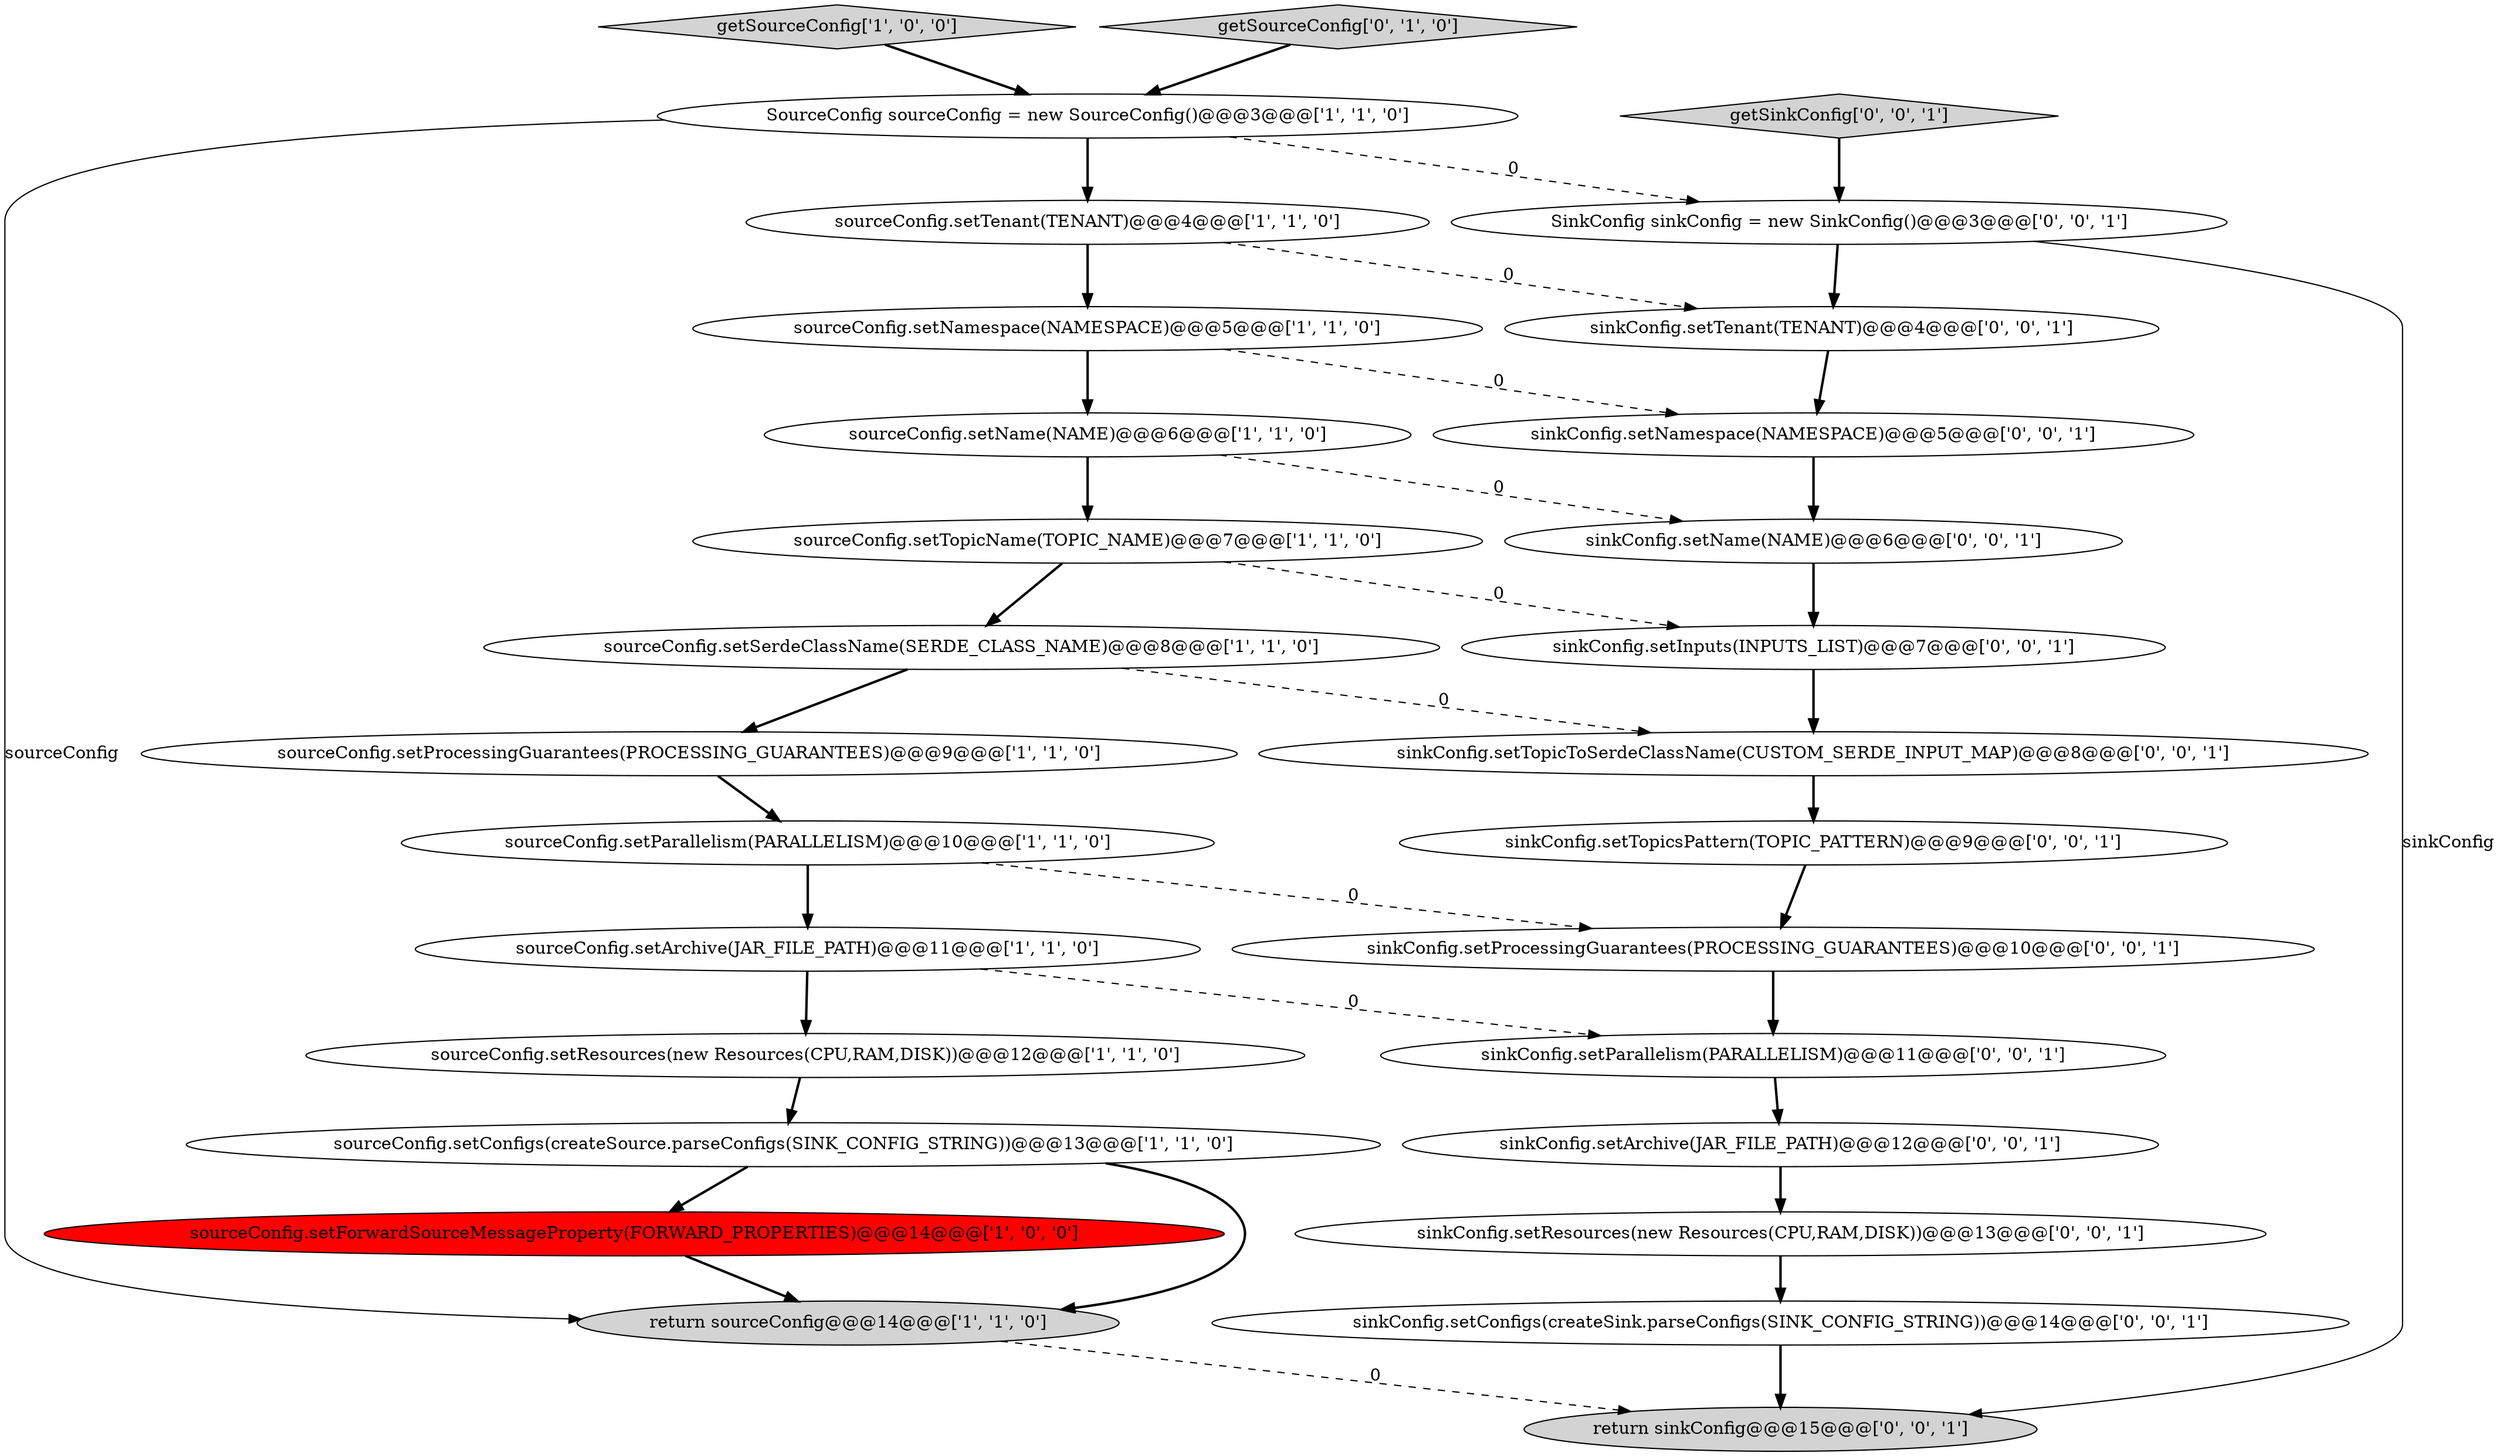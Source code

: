 digraph {
3 [style = filled, label = "sourceConfig.setTenant(TENANT)@@@4@@@['1', '1', '0']", fillcolor = white, shape = ellipse image = "AAA0AAABBB1BBB"];
15 [style = filled, label = "sinkConfig.setParallelism(PARALLELISM)@@@11@@@['0', '0', '1']", fillcolor = white, shape = ellipse image = "AAA0AAABBB3BBB"];
17 [style = filled, label = "sinkConfig.setName(NAME)@@@6@@@['0', '0', '1']", fillcolor = white, shape = ellipse image = "AAA0AAABBB3BBB"];
20 [style = filled, label = "sinkConfig.setConfigs(createSink.parseConfigs(SINK_CONFIG_STRING))@@@14@@@['0', '0', '1']", fillcolor = white, shape = ellipse image = "AAA0AAABBB3BBB"];
22 [style = filled, label = "sinkConfig.setTopicToSerdeClassName(CUSTOM_SERDE_INPUT_MAP)@@@8@@@['0', '0', '1']", fillcolor = white, shape = ellipse image = "AAA0AAABBB3BBB"];
11 [style = filled, label = "sourceConfig.setNamespace(NAMESPACE)@@@5@@@['1', '1', '0']", fillcolor = white, shape = ellipse image = "AAA0AAABBB1BBB"];
23 [style = filled, label = "sinkConfig.setNamespace(NAMESPACE)@@@5@@@['0', '0', '1']", fillcolor = white, shape = ellipse image = "AAA0AAABBB3BBB"];
13 [style = filled, label = "sourceConfig.setProcessingGuarantees(PROCESSING_GUARANTEES)@@@9@@@['1', '1', '0']", fillcolor = white, shape = ellipse image = "AAA0AAABBB1BBB"];
7 [style = filled, label = "sourceConfig.setConfigs(createSource.parseConfigs(SINK_CONFIG_STRING))@@@13@@@['1', '1', '0']", fillcolor = white, shape = ellipse image = "AAA0AAABBB1BBB"];
26 [style = filled, label = "sinkConfig.setInputs(INPUTS_LIST)@@@7@@@['0', '0', '1']", fillcolor = white, shape = ellipse image = "AAA0AAABBB3BBB"];
28 [style = filled, label = "sinkConfig.setResources(new Resources(CPU,RAM,DISK))@@@13@@@['0', '0', '1']", fillcolor = white, shape = ellipse image = "AAA0AAABBB3BBB"];
12 [style = filled, label = "sourceConfig.setTopicName(TOPIC_NAME)@@@7@@@['1', '1', '0']", fillcolor = white, shape = ellipse image = "AAA0AAABBB1BBB"];
8 [style = filled, label = "sourceConfig.setArchive(JAR_FILE_PATH)@@@11@@@['1', '1', '0']", fillcolor = white, shape = ellipse image = "AAA0AAABBB1BBB"];
2 [style = filled, label = "return sourceConfig@@@14@@@['1', '1', '0']", fillcolor = lightgray, shape = ellipse image = "AAA0AAABBB1BBB"];
4 [style = filled, label = "sourceConfig.setName(NAME)@@@6@@@['1', '1', '0']", fillcolor = white, shape = ellipse image = "AAA0AAABBB1BBB"];
18 [style = filled, label = "SinkConfig sinkConfig = new SinkConfig()@@@3@@@['0', '0', '1']", fillcolor = white, shape = ellipse image = "AAA0AAABBB3BBB"];
6 [style = filled, label = "getSourceConfig['1', '0', '0']", fillcolor = lightgray, shape = diamond image = "AAA0AAABBB1BBB"];
1 [style = filled, label = "sourceConfig.setSerdeClassName(SERDE_CLASS_NAME)@@@8@@@['1', '1', '0']", fillcolor = white, shape = ellipse image = "AAA0AAABBB1BBB"];
0 [style = filled, label = "SourceConfig sourceConfig = new SourceConfig()@@@3@@@['1', '1', '0']", fillcolor = white, shape = ellipse image = "AAA0AAABBB1BBB"];
5 [style = filled, label = "sourceConfig.setParallelism(PARALLELISM)@@@10@@@['1', '1', '0']", fillcolor = white, shape = ellipse image = "AAA0AAABBB1BBB"];
25 [style = filled, label = "sinkConfig.setTenant(TENANT)@@@4@@@['0', '0', '1']", fillcolor = white, shape = ellipse image = "AAA0AAABBB3BBB"];
9 [style = filled, label = "sourceConfig.setResources(new Resources(CPU,RAM,DISK))@@@12@@@['1', '1', '0']", fillcolor = white, shape = ellipse image = "AAA0AAABBB1BBB"];
16 [style = filled, label = "sinkConfig.setTopicsPattern(TOPIC_PATTERN)@@@9@@@['0', '0', '1']", fillcolor = white, shape = ellipse image = "AAA0AAABBB3BBB"];
21 [style = filled, label = "getSinkConfig['0', '0', '1']", fillcolor = lightgray, shape = diamond image = "AAA0AAABBB3BBB"];
19 [style = filled, label = "sinkConfig.setArchive(JAR_FILE_PATH)@@@12@@@['0', '0', '1']", fillcolor = white, shape = ellipse image = "AAA0AAABBB3BBB"];
10 [style = filled, label = "sourceConfig.setForwardSourceMessageProperty(FORWARD_PROPERTIES)@@@14@@@['1', '0', '0']", fillcolor = red, shape = ellipse image = "AAA1AAABBB1BBB"];
14 [style = filled, label = "getSourceConfig['0', '1', '0']", fillcolor = lightgray, shape = diamond image = "AAA0AAABBB2BBB"];
27 [style = filled, label = "return sinkConfig@@@15@@@['0', '0', '1']", fillcolor = lightgray, shape = ellipse image = "AAA0AAABBB3BBB"];
24 [style = filled, label = "sinkConfig.setProcessingGuarantees(PROCESSING_GUARANTEES)@@@10@@@['0', '0', '1']", fillcolor = white, shape = ellipse image = "AAA0AAABBB3BBB"];
0->2 [style = solid, label="sourceConfig"];
0->3 [style = bold, label=""];
5->8 [style = bold, label=""];
17->26 [style = bold, label=""];
4->17 [style = dashed, label="0"];
28->20 [style = bold, label=""];
7->10 [style = bold, label=""];
22->16 [style = bold, label=""];
25->23 [style = bold, label=""];
16->24 [style = bold, label=""];
8->15 [style = dashed, label="0"];
11->4 [style = bold, label=""];
5->24 [style = dashed, label="0"];
3->11 [style = bold, label=""];
2->27 [style = dashed, label="0"];
11->23 [style = dashed, label="0"];
6->0 [style = bold, label=""];
9->7 [style = bold, label=""];
15->19 [style = bold, label=""];
12->1 [style = bold, label=""];
1->13 [style = bold, label=""];
21->18 [style = bold, label=""];
26->22 [style = bold, label=""];
1->22 [style = dashed, label="0"];
20->27 [style = bold, label=""];
12->26 [style = dashed, label="0"];
14->0 [style = bold, label=""];
7->2 [style = bold, label=""];
18->27 [style = solid, label="sinkConfig"];
8->9 [style = bold, label=""];
18->25 [style = bold, label=""];
13->5 [style = bold, label=""];
4->12 [style = bold, label=""];
0->18 [style = dashed, label="0"];
23->17 [style = bold, label=""];
10->2 [style = bold, label=""];
19->28 [style = bold, label=""];
24->15 [style = bold, label=""];
3->25 [style = dashed, label="0"];
}
